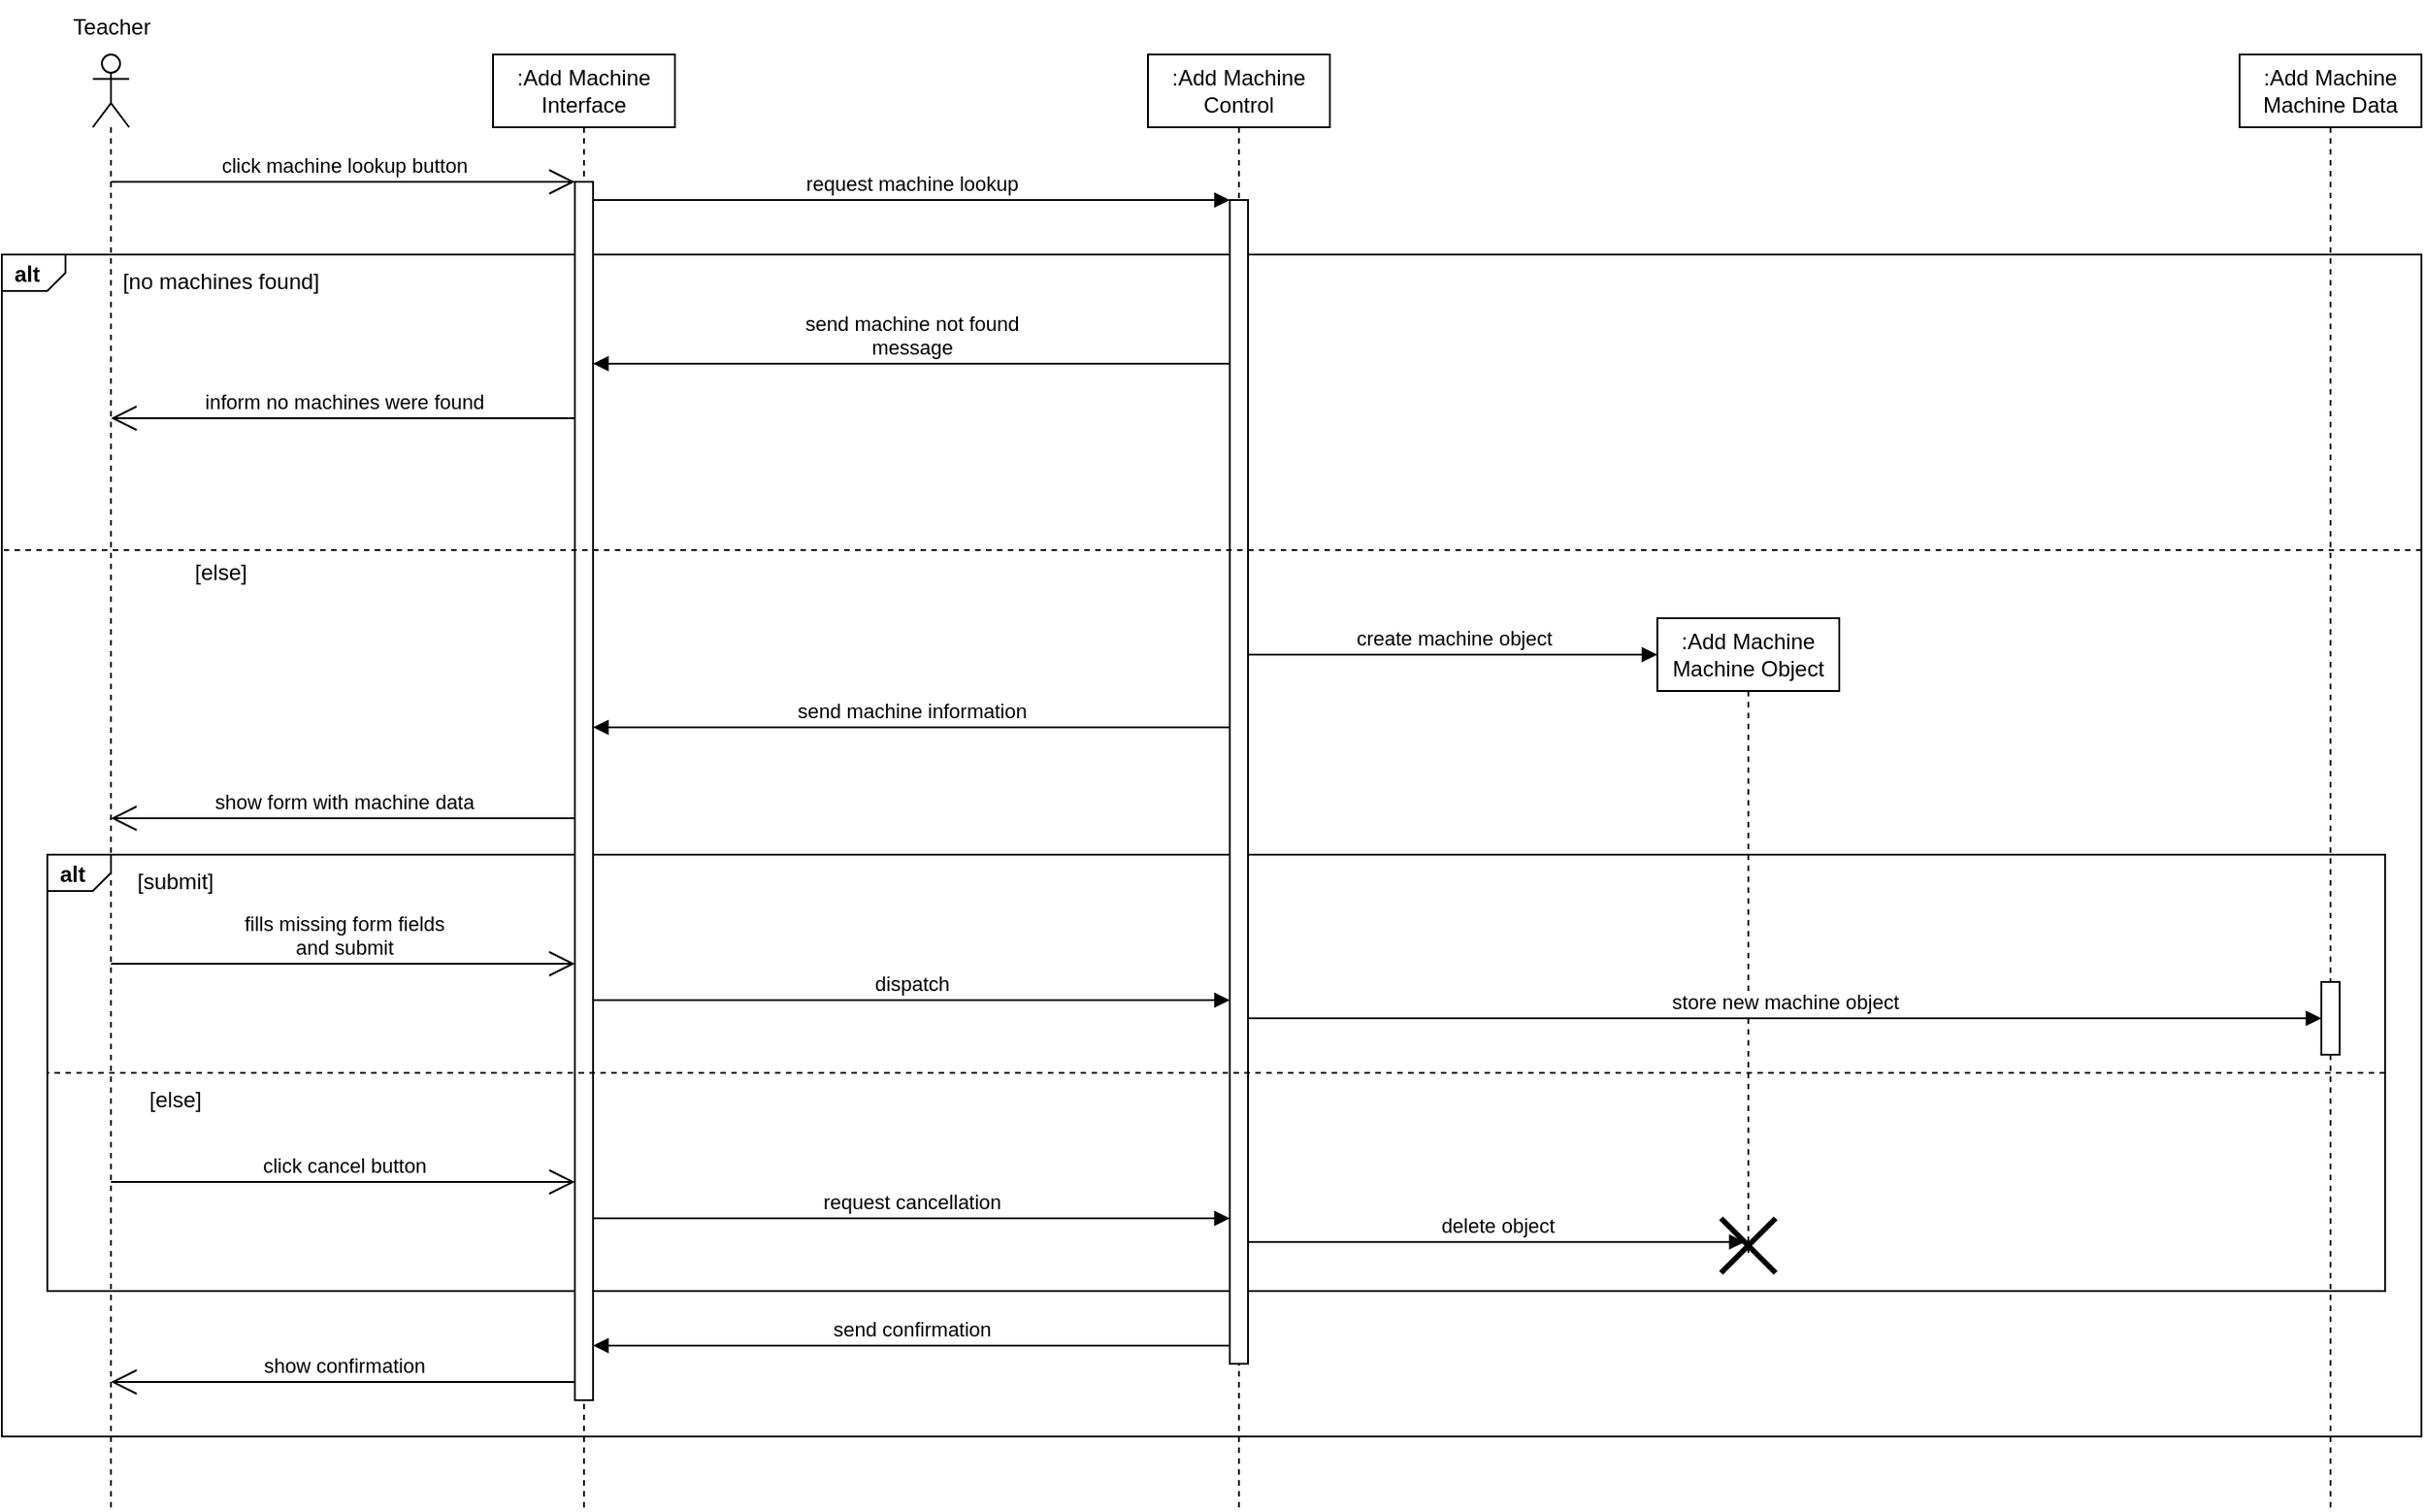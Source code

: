 <mxfile version="21.3.6" type="device">
  <diagram name="Page-1" id="2YBvvXClWsGukQMizWep">
    <mxGraphModel dx="1434" dy="723" grid="1" gridSize="10" guides="1" tooltips="1" connect="1" arrows="1" fold="1" page="1" pageScale="1" pageWidth="850" pageHeight="1100" math="0" shadow="0">
      <root>
        <mxCell id="0" />
        <mxCell id="1" parent="0" />
        <mxCell id="RRlKeXFXmtlao4ka0cWh-9" value="alt" style="strokeColor=inherit;fillColor=inherit;gradientColor=inherit;html=1;shape=mxgraph.sysml.package;labelX=35;fontStyle=1;align=left;verticalAlign=top;spacingLeft=5;spacingTop=-3;" parent="1" vertex="1">
          <mxGeometry y="150" width="1330" height="650" as="geometry" />
        </mxCell>
        <mxCell id="RRlKeXFXmtlao4ka0cWh-19" value="alt" style="strokeColor=inherit;fillColor=inherit;gradientColor=inherit;html=1;shape=mxgraph.sysml.package;labelX=35;fontStyle=1;align=left;verticalAlign=top;spacingLeft=5;spacingTop=-3;" parent="1" vertex="1">
          <mxGeometry x="25" y="480" width="1285" height="240" as="geometry" />
        </mxCell>
        <mxCell id="aM9ryv3xv72pqoxQDRHE-1" value="&lt;div&gt;:Add Machine&lt;/div&gt;&lt;div&gt;Interface&lt;br&gt;&lt;/div&gt;" style="shape=umlLifeline;perimeter=lifelinePerimeter;whiteSpace=wrap;html=1;container=0;dropTarget=0;collapsible=0;recursiveResize=0;outlineConnect=0;portConstraint=eastwest;newEdgeStyle={&quot;edgeStyle&quot;:&quot;elbowEdgeStyle&quot;,&quot;elbow&quot;:&quot;vertical&quot;,&quot;curved&quot;:0,&quot;rounded&quot;:0};" parent="1" vertex="1">
          <mxGeometry x="270" y="40" width="100" height="800" as="geometry" />
        </mxCell>
        <mxCell id="aM9ryv3xv72pqoxQDRHE-2" value="" style="html=1;points=[];perimeter=orthogonalPerimeter;outlineConnect=0;targetShapes=umlLifeline;portConstraint=eastwest;newEdgeStyle={&quot;edgeStyle&quot;:&quot;elbowEdgeStyle&quot;,&quot;elbow&quot;:&quot;vertical&quot;,&quot;curved&quot;:0,&quot;rounded&quot;:0};" parent="aM9ryv3xv72pqoxQDRHE-1" vertex="1">
          <mxGeometry x="45" y="70" width="10" height="670" as="geometry" />
        </mxCell>
        <mxCell id="aM9ryv3xv72pqoxQDRHE-5" value="&lt;div&gt;:Add Machine&lt;/div&gt;&lt;div&gt;Control&lt;/div&gt;" style="shape=umlLifeline;perimeter=lifelinePerimeter;whiteSpace=wrap;html=1;container=0;dropTarget=0;collapsible=0;recursiveResize=0;outlineConnect=0;portConstraint=eastwest;newEdgeStyle={&quot;edgeStyle&quot;:&quot;elbowEdgeStyle&quot;,&quot;elbow&quot;:&quot;vertical&quot;,&quot;curved&quot;:0,&quot;rounded&quot;:0};" parent="1" vertex="1">
          <mxGeometry x="630" y="40" width="100" height="800" as="geometry" />
        </mxCell>
        <mxCell id="aM9ryv3xv72pqoxQDRHE-6" value="" style="html=1;points=[];perimeter=orthogonalPerimeter;outlineConnect=0;targetShapes=umlLifeline;portConstraint=eastwest;newEdgeStyle={&quot;edgeStyle&quot;:&quot;elbowEdgeStyle&quot;,&quot;elbow&quot;:&quot;vertical&quot;,&quot;curved&quot;:0,&quot;rounded&quot;:0};" parent="aM9ryv3xv72pqoxQDRHE-5" vertex="1">
          <mxGeometry x="45" y="80" width="10" height="640" as="geometry" />
        </mxCell>
        <mxCell id="aM9ryv3xv72pqoxQDRHE-7" value="request machine lookup" style="html=1;verticalAlign=bottom;endArrow=block;edgeStyle=elbowEdgeStyle;elbow=vertical;curved=0;rounded=0;" parent="1" source="aM9ryv3xv72pqoxQDRHE-2" target="aM9ryv3xv72pqoxQDRHE-6" edge="1">
          <mxGeometry relative="1" as="geometry">
            <mxPoint x="350" y="130" as="sourcePoint" />
            <Array as="points">
              <mxPoint x="335" y="120" />
            </Array>
          </mxGeometry>
        </mxCell>
        <mxCell id="RRlKeXFXmtlao4ka0cWh-1" value="" style="shape=umlLifeline;perimeter=lifelinePerimeter;whiteSpace=wrap;html=1;container=1;dropTarget=0;collapsible=0;recursiveResize=0;outlineConnect=0;portConstraint=eastwest;newEdgeStyle={&quot;edgeStyle&quot;:&quot;elbowEdgeStyle&quot;,&quot;elbow&quot;:&quot;vertical&quot;,&quot;curved&quot;:0,&quot;rounded&quot;:0};participant=umlActor;" parent="1" vertex="1">
          <mxGeometry x="50" y="40" width="20" height="800" as="geometry" />
        </mxCell>
        <mxCell id="RRlKeXFXmtlao4ka0cWh-2" value="&lt;div&gt;:Add Machine&lt;/div&gt;&lt;div&gt;Machine Data&lt;br&gt;&lt;/div&gt;" style="shape=umlLifeline;perimeter=lifelinePerimeter;whiteSpace=wrap;html=1;container=1;dropTarget=0;collapsible=0;recursiveResize=0;outlineConnect=0;portConstraint=eastwest;newEdgeStyle={&quot;edgeStyle&quot;:&quot;elbowEdgeStyle&quot;,&quot;elbow&quot;:&quot;vertical&quot;,&quot;curved&quot;:0,&quot;rounded&quot;:0};" parent="1" vertex="1">
          <mxGeometry x="1230" y="40" width="100" height="800" as="geometry" />
        </mxCell>
        <mxCell id="4k9RzLuvlxwP3f-AGjZz-13" value="" style="html=1;points=[];perimeter=orthogonalPerimeter;outlineConnect=0;targetShapes=umlLifeline;portConstraint=eastwest;newEdgeStyle={&quot;edgeStyle&quot;:&quot;elbowEdgeStyle&quot;,&quot;elbow&quot;:&quot;vertical&quot;,&quot;curved&quot;:0,&quot;rounded&quot;:0};" parent="RRlKeXFXmtlao4ka0cWh-2" vertex="1">
          <mxGeometry x="45" y="510" width="10" height="40" as="geometry" />
        </mxCell>
        <mxCell id="RRlKeXFXmtlao4ka0cWh-3" value="Teacher" style="text;html=1;align=center;verticalAlign=middle;resizable=0;points=[];autosize=1;strokeColor=none;fillColor=none;" parent="1" vertex="1">
          <mxGeometry x="25" y="10" width="70" height="30" as="geometry" />
        </mxCell>
        <mxCell id="RRlKeXFXmtlao4ka0cWh-4" value="click machine lookup button" style="html=1;verticalAlign=bottom;endArrow=open;endSize=12;edgeStyle=elbowEdgeStyle;elbow=vertical;curved=0;rounded=0;" parent="1" source="RRlKeXFXmtlao4ka0cWh-1" target="aM9ryv3xv72pqoxQDRHE-2" edge="1">
          <mxGeometry width="80" relative="1" as="geometry">
            <mxPoint x="110" y="120" as="sourcePoint" />
            <mxPoint x="190" y="120" as="targetPoint" />
            <Array as="points">
              <mxPoint x="170" y="110" />
            </Array>
          </mxGeometry>
        </mxCell>
        <mxCell id="RRlKeXFXmtlao4ka0cWh-13" value="" style="strokeColor=inherit;fillColor=inherit;gradientColor=inherit;endArrow=none;html=1;edgeStyle=none;dashed=1;rounded=0;entryX=0;entryY=0.25;entryDx=0;entryDy=0;entryPerimeter=0;exitX=1;exitY=0.25;exitDx=0;exitDy=0;exitPerimeter=0;" parent="1" source="RRlKeXFXmtlao4ka0cWh-9" target="RRlKeXFXmtlao4ka0cWh-9" edge="1">
          <mxGeometry relative="1" as="geometry">
            <mxPoint x="100" y="630" as="targetPoint" />
            <mxPoint x="300" y="630" as="sourcePoint" />
          </mxGeometry>
        </mxCell>
        <mxCell id="RRlKeXFXmtlao4ka0cWh-20" value="" style="strokeColor=inherit;fillColor=inherit;gradientColor=inherit;endArrow=none;html=1;edgeStyle=none;dashed=1;rounded=0;entryX=0;entryY=0.5;entryDx=0;entryDy=0;entryPerimeter=0;exitX=1;exitY=0.5;exitDx=0;exitDy=0;exitPerimeter=0;" parent="1" source="RRlKeXFXmtlao4ka0cWh-19" target="RRlKeXFXmtlao4ka0cWh-19" edge="1">
          <mxGeometry relative="1" as="geometry">
            <mxPoint x="450" y="550" as="targetPoint" />
            <mxPoint x="650" y="550" as="sourcePoint" />
          </mxGeometry>
        </mxCell>
        <mxCell id="RRlKeXFXmtlao4ka0cWh-21" value="&lt;div&gt;send machine not found&lt;/div&gt;&lt;div&gt;message&lt;br&gt;&lt;/div&gt;" style="html=1;verticalAlign=bottom;endArrow=block;edgeStyle=elbowEdgeStyle;elbow=vertical;curved=0;rounded=0;" parent="1" source="aM9ryv3xv72pqoxQDRHE-6" target="aM9ryv3xv72pqoxQDRHE-2" edge="1">
          <mxGeometry width="80" relative="1" as="geometry">
            <mxPoint x="390" y="190" as="sourcePoint" />
            <mxPoint x="310" y="190" as="targetPoint" />
            <Array as="points">
              <mxPoint x="500" y="210" />
            </Array>
          </mxGeometry>
        </mxCell>
        <mxCell id="RRlKeXFXmtlao4ka0cWh-23" value="inform no machines were found" style="html=1;verticalAlign=bottom;endArrow=open;endSize=12;edgeStyle=elbowEdgeStyle;elbow=vertical;curved=0;rounded=0;" parent="1" source="aM9ryv3xv72pqoxQDRHE-2" target="RRlKeXFXmtlao4ka0cWh-1" edge="1">
          <mxGeometry width="80" relative="1" as="geometry">
            <mxPoint x="245" y="220" as="sourcePoint" />
            <mxPoint x="60" y="220" as="targetPoint" />
            <Array as="points">
              <mxPoint x="190" y="240" />
            </Array>
          </mxGeometry>
        </mxCell>
        <mxCell id="RRlKeXFXmtlao4ka0cWh-26" value="&lt;div&gt;:Add Machine&lt;/div&gt;&lt;div&gt;Machine Object&lt;br&gt;&lt;/div&gt;" style="shape=umlLifeline;perimeter=lifelinePerimeter;whiteSpace=wrap;html=1;container=1;dropTarget=0;collapsible=0;recursiveResize=0;outlineConnect=0;portConstraint=eastwest;newEdgeStyle={&quot;edgeStyle&quot;:&quot;elbowEdgeStyle&quot;,&quot;elbow&quot;:&quot;vertical&quot;,&quot;curved&quot;:0,&quot;rounded&quot;:0};" parent="1" vertex="1">
          <mxGeometry x="910" y="350" width="100" height="350" as="geometry" />
        </mxCell>
        <mxCell id="4k9RzLuvlxwP3f-AGjZz-8" value="" style="shape=umlDestroy;whiteSpace=wrap;html=1;strokeWidth=3;targetShapes=umlLifeline;" parent="RRlKeXFXmtlao4ka0cWh-26" vertex="1">
          <mxGeometry x="35" y="330" width="30" height="30" as="geometry" />
        </mxCell>
        <mxCell id="RRlKeXFXmtlao4ka0cWh-27" value="create machine object" style="html=1;verticalAlign=bottom;endArrow=block;edgeStyle=elbowEdgeStyle;elbow=vertical;curved=0;rounded=0;" parent="1" source="aM9ryv3xv72pqoxQDRHE-6" edge="1">
          <mxGeometry width="80" relative="1" as="geometry">
            <mxPoint x="650" y="280" as="sourcePoint" />
            <mxPoint x="910" y="370" as="targetPoint" />
            <Array as="points">
              <mxPoint x="800" y="370" />
            </Array>
          </mxGeometry>
        </mxCell>
        <mxCell id="RRlKeXFXmtlao4ka0cWh-29" value="send machine information" style="html=1;verticalAlign=bottom;endArrow=block;edgeStyle=elbowEdgeStyle;elbow=vertical;curved=0;rounded=0;" parent="1" source="aM9ryv3xv72pqoxQDRHE-6" target="aM9ryv3xv72pqoxQDRHE-2" edge="1">
          <mxGeometry width="80" relative="1" as="geometry">
            <mxPoint x="560" y="430" as="sourcePoint" />
            <mxPoint x="480" y="430" as="targetPoint" />
            <Array as="points">
              <mxPoint x="450" y="410" />
            </Array>
          </mxGeometry>
        </mxCell>
        <mxCell id="RRlKeXFXmtlao4ka0cWh-30" value="show form with machine data" style="html=1;verticalAlign=bottom;endArrow=open;endSize=12;edgeStyle=elbowEdgeStyle;elbow=vertical;curved=0;rounded=0;" parent="1" source="aM9ryv3xv72pqoxQDRHE-2" target="RRlKeXFXmtlao4ka0cWh-1" edge="1">
          <mxGeometry width="80" relative="1" as="geometry">
            <mxPoint x="245" y="460" as="sourcePoint" />
            <mxPoint x="60" y="460" as="targetPoint" />
            <Array as="points">
              <mxPoint x="170" y="460" />
            </Array>
          </mxGeometry>
        </mxCell>
        <mxCell id="4k9RzLuvlxwP3f-AGjZz-1" value="&lt;div&gt;fills missing form fields&lt;/div&gt;&lt;div&gt;and submit&lt;br&gt;&lt;/div&gt;" style="html=1;verticalAlign=bottom;endArrow=open;endSize=12;edgeStyle=elbowEdgeStyle;elbow=vertical;curved=0;rounded=0;" parent="1" source="RRlKeXFXmtlao4ka0cWh-1" target="aM9ryv3xv72pqoxQDRHE-2" edge="1">
          <mxGeometry width="80" relative="1" as="geometry">
            <mxPoint x="60" y="520" as="sourcePoint" />
            <mxPoint x="245" y="520" as="targetPoint" />
            <Array as="points">
              <mxPoint x="200" y="540" />
            </Array>
          </mxGeometry>
        </mxCell>
        <mxCell id="4k9RzLuvlxwP3f-AGjZz-6" value="dispatch" style="html=1;verticalAlign=bottom;endArrow=block;edgeStyle=elbowEdgeStyle;elbow=vertical;curved=0;rounded=0;" parent="1" source="aM9ryv3xv72pqoxQDRHE-2" target="aM9ryv3xv72pqoxQDRHE-6" edge="1">
          <mxGeometry width="80" relative="1" as="geometry">
            <mxPoint x="460" y="530" as="sourcePoint" />
            <mxPoint x="540" y="530" as="targetPoint" />
            <Array as="points">
              <mxPoint x="510" y="560" />
            </Array>
          </mxGeometry>
        </mxCell>
        <mxCell id="4k9RzLuvlxwP3f-AGjZz-7" value="delete object" style="html=1;verticalAlign=bottom;endArrow=block;edgeStyle=elbowEdgeStyle;elbow=vertical;curved=0;rounded=0;entryX=0.433;entryY=0.433;entryDx=0;entryDy=0;entryPerimeter=0;" parent="1" source="aM9ryv3xv72pqoxQDRHE-6" target="4k9RzLuvlxwP3f-AGjZz-8" edge="1">
          <mxGeometry width="80" relative="1" as="geometry">
            <mxPoint x="760" y="570" as="sourcePoint" />
            <mxPoint x="840" y="570" as="targetPoint" />
          </mxGeometry>
        </mxCell>
        <mxCell id="4k9RzLuvlxwP3f-AGjZz-9" value="click cancel button" style="html=1;verticalAlign=bottom;endArrow=open;endSize=12;edgeStyle=elbowEdgeStyle;elbow=vertical;curved=0;rounded=0;" parent="1" source="RRlKeXFXmtlao4ka0cWh-1" target="aM9ryv3xv72pqoxQDRHE-2" edge="1">
          <mxGeometry width="80" relative="1" as="geometry">
            <mxPoint x="60" y="620" as="sourcePoint" />
            <mxPoint x="315" y="620" as="targetPoint" />
            <Array as="points">
              <mxPoint x="190" y="660" />
            </Array>
          </mxGeometry>
        </mxCell>
        <mxCell id="4k9RzLuvlxwP3f-AGjZz-11" value="request cancellation" style="html=1;verticalAlign=bottom;endArrow=block;edgeStyle=elbowEdgeStyle;elbow=vertical;curved=0;rounded=0;" parent="1" source="aM9ryv3xv72pqoxQDRHE-2" target="aM9ryv3xv72pqoxQDRHE-6" edge="1">
          <mxGeometry width="80" relative="1" as="geometry">
            <mxPoint x="420" y="630" as="sourcePoint" />
            <mxPoint x="500" y="630" as="targetPoint" />
            <Array as="points">
              <mxPoint x="510" y="680" />
            </Array>
          </mxGeometry>
        </mxCell>
        <mxCell id="4k9RzLuvlxwP3f-AGjZz-12" value="store new machine object" style="html=1;verticalAlign=bottom;endArrow=block;edgeStyle=elbowEdgeStyle;elbow=vertical;curved=0;rounded=0;" parent="1" source="aM9ryv3xv72pqoxQDRHE-6" target="4k9RzLuvlxwP3f-AGjZz-13" edge="1">
          <mxGeometry width="80" relative="1" as="geometry">
            <mxPoint x="930" y="650" as="sourcePoint" />
            <mxPoint x="1010" y="650" as="targetPoint" />
            <Array as="points">
              <mxPoint x="990" y="570" />
            </Array>
          </mxGeometry>
        </mxCell>
        <mxCell id="4k9RzLuvlxwP3f-AGjZz-16" value="send confirmation" style="html=1;verticalAlign=bottom;endArrow=block;edgeStyle=elbowEdgeStyle;elbow=vertical;curved=0;rounded=0;" parent="1" source="aM9ryv3xv72pqoxQDRHE-6" target="aM9ryv3xv72pqoxQDRHE-2" edge="1">
          <mxGeometry width="80" relative="1" as="geometry">
            <mxPoint x="470" y="740" as="sourcePoint" />
            <mxPoint x="550" y="740" as="targetPoint" />
            <Array as="points">
              <mxPoint x="510" y="750" />
            </Array>
          </mxGeometry>
        </mxCell>
        <mxCell id="4k9RzLuvlxwP3f-AGjZz-17" value="show confirmation" style="html=1;verticalAlign=bottom;endArrow=open;endSize=12;edgeStyle=elbowEdgeStyle;elbow=vertical;curved=0;rounded=0;" parent="1" source="aM9ryv3xv72pqoxQDRHE-2" target="RRlKeXFXmtlao4ka0cWh-1" edge="1">
          <mxGeometry width="80" relative="1" as="geometry">
            <mxPoint x="315" y="770" as="sourcePoint" />
            <mxPoint x="60" y="770" as="targetPoint" />
            <Array as="points">
              <mxPoint x="170" y="770" />
            </Array>
          </mxGeometry>
        </mxCell>
        <mxCell id="pH6MvBhtb_ERg1XSwA-H-1" value="[no machines found]" style="text;html=1;align=center;verticalAlign=middle;resizable=0;points=[];autosize=1;strokeColor=none;fillColor=none;" vertex="1" parent="1">
          <mxGeometry x="55" y="150" width="130" height="30" as="geometry" />
        </mxCell>
        <mxCell id="pH6MvBhtb_ERg1XSwA-H-2" value="[else]" style="text;html=1;align=center;verticalAlign=middle;resizable=0;points=[];autosize=1;strokeColor=none;fillColor=none;" vertex="1" parent="1">
          <mxGeometry x="95" y="310" width="50" height="30" as="geometry" />
        </mxCell>
        <mxCell id="pH6MvBhtb_ERg1XSwA-H-3" value="[submit]" style="text;html=1;align=center;verticalAlign=middle;resizable=0;points=[];autosize=1;strokeColor=none;fillColor=none;" vertex="1" parent="1">
          <mxGeometry x="60" y="480" width="70" height="30" as="geometry" />
        </mxCell>
        <mxCell id="pH6MvBhtb_ERg1XSwA-H-4" value="[else]" style="text;html=1;align=center;verticalAlign=middle;resizable=0;points=[];autosize=1;strokeColor=none;fillColor=none;" vertex="1" parent="1">
          <mxGeometry x="70" y="600" width="50" height="30" as="geometry" />
        </mxCell>
      </root>
    </mxGraphModel>
  </diagram>
</mxfile>
